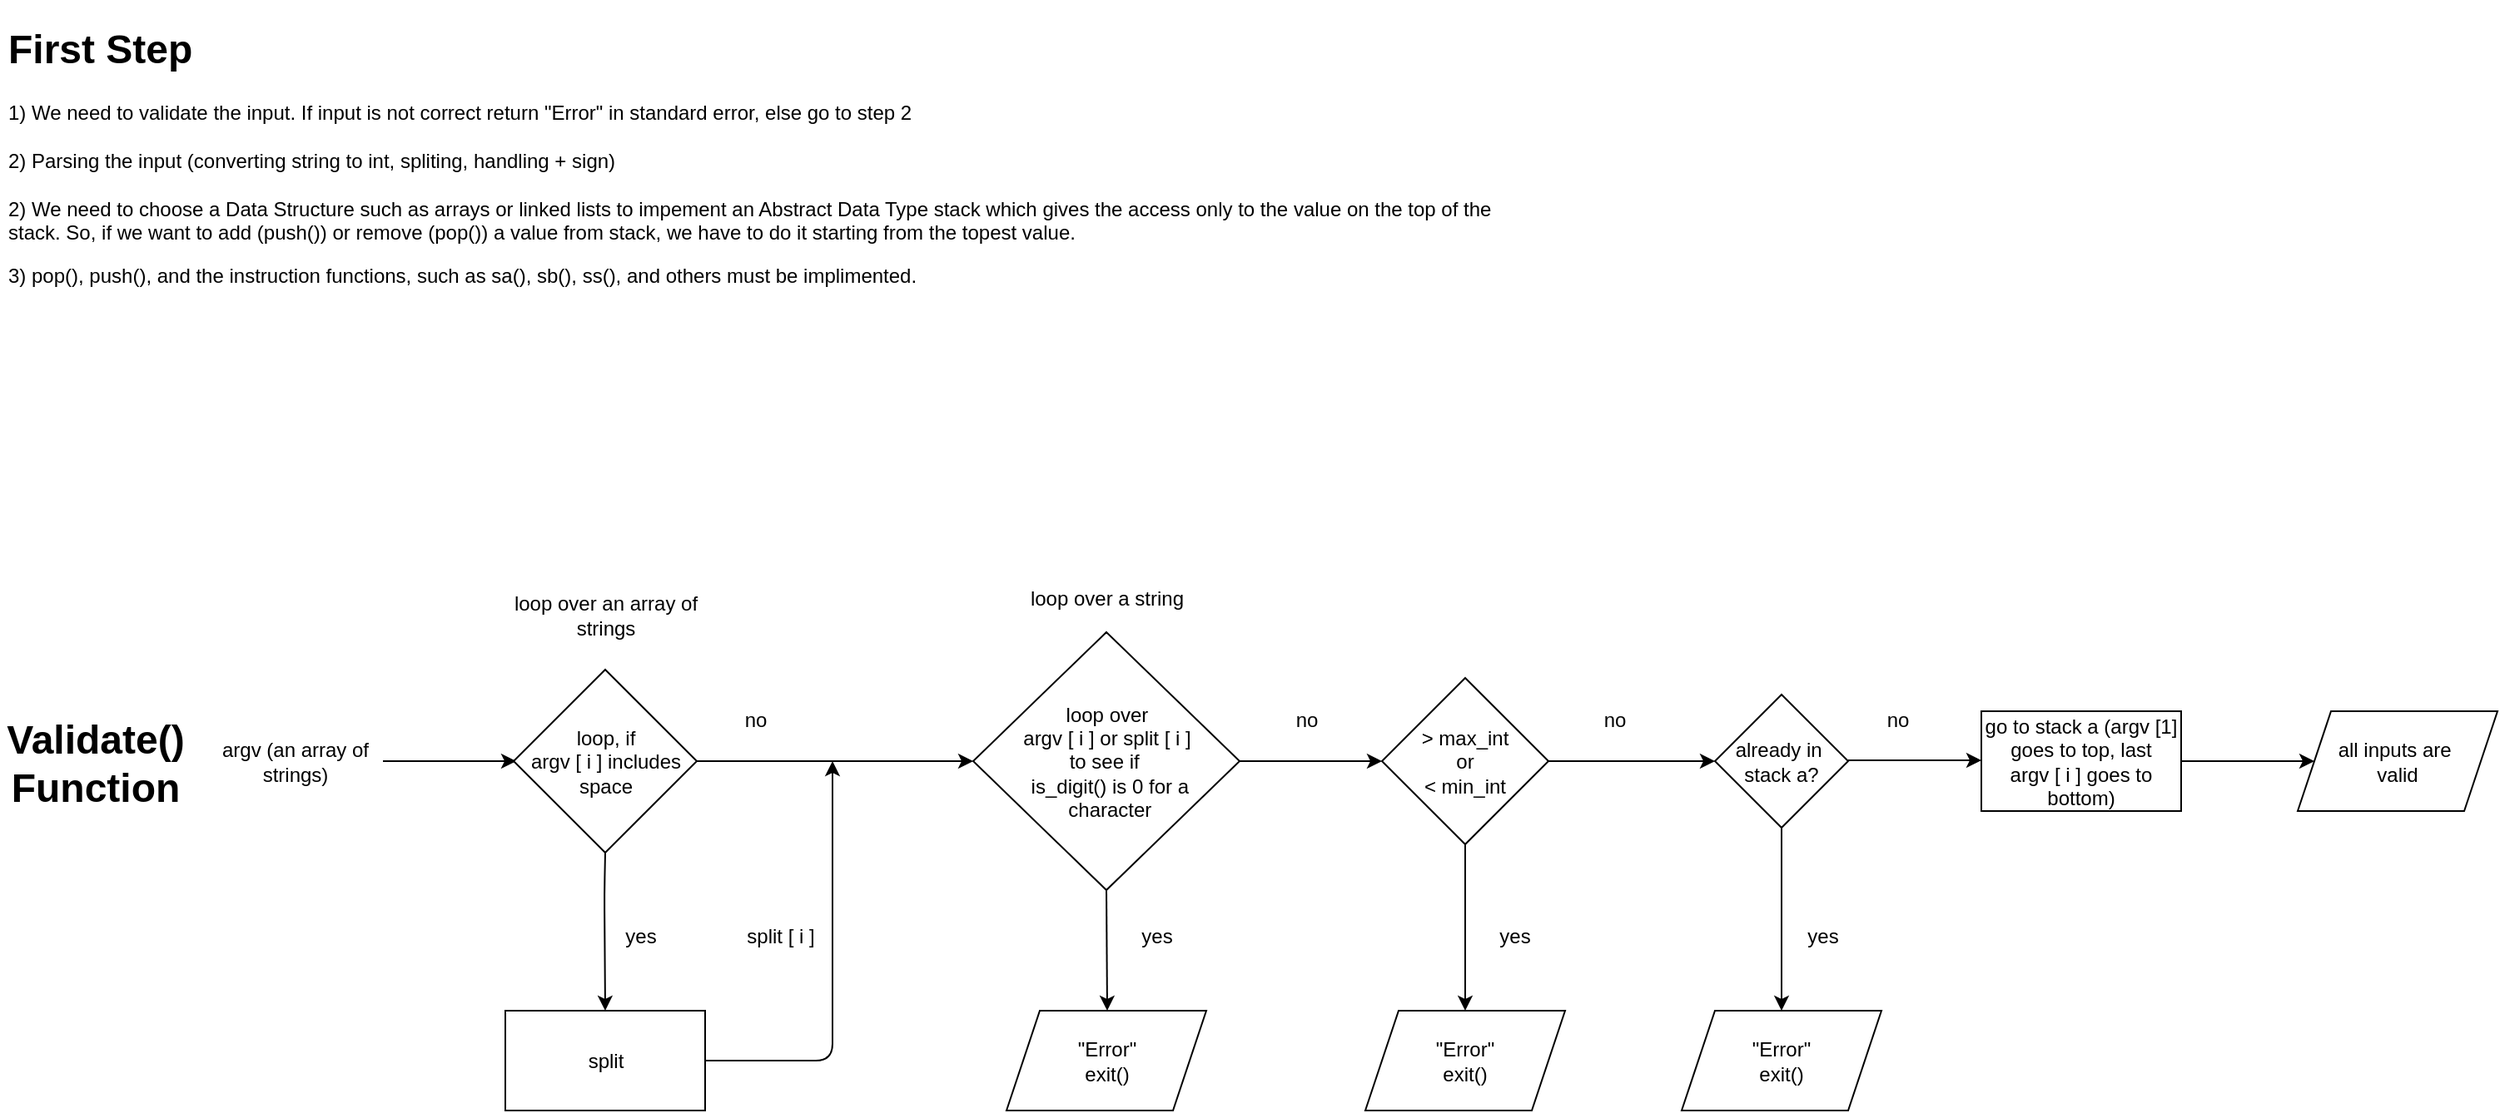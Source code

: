<mxfile>
    <diagram id="0kl2FxtpxsIVNDlHt7WS" name="Page-1">
        <mxGraphModel dx="1740" dy="827" grid="1" gridSize="10" guides="1" tooltips="1" connect="1" arrows="1" fold="1" page="1" pageScale="1" pageWidth="3300" pageHeight="4681" math="0" shadow="0">
            <root>
                <mxCell id="0"/>
                <mxCell id="1" parent="0"/>
                <mxCell id="45" value="&lt;h1&gt;&lt;br&gt;&lt;/h1&gt;" style="text;html=1;strokeColor=none;fillColor=none;spacing=5;spacingTop=-20;whiteSpace=wrap;overflow=hidden;rounded=0;" parent="1" vertex="1">
                    <mxGeometry x="50" y="40" width="190" height="120" as="geometry"/>
                </mxCell>
                <mxCell id="46" value="&lt;h1&gt;First Step&lt;/h1&gt;&lt;div&gt;1) We need to validate the input. If input is not correct return &quot;Error&quot; in standard error, else go to step 2&lt;/div&gt;&lt;div&gt;&lt;br&gt;&lt;/div&gt;&lt;div&gt;2) Parsing the input (converting string to int, spliting, handling + sign)&lt;/div&gt;&lt;div&gt;&lt;br&gt;&lt;/div&gt;&lt;div&gt;2) We need to choose a Data Structure such as arrays or linked lists to impement an Abstract Data Type stack which gives the access only to the value on the top of the stack. So, if we want to add (push()) or remove (pop()) a value from stack, we have to do it starting from the topest value.&amp;nbsp;&lt;/div&gt;&lt;p&gt;3) pop(), push(), and the instruction functions, such as sa(), sb(), ss(), and others must be implimented.&lt;/p&gt;" style="text;html=1;strokeColor=none;fillColor=none;spacing=5;spacingTop=-20;whiteSpace=wrap;overflow=hidden;rounded=0;" parent="1" vertex="1">
                    <mxGeometry x="30" y="30" width="930" height="280" as="geometry"/>
                </mxCell>
                <mxCell id="64" value="argv (an array of strings)" style="text;html=1;strokeColor=none;fillColor=none;align=center;verticalAlign=middle;whiteSpace=wrap;rounded=0;" parent="1" vertex="1">
                    <mxGeometry x="160" y="456.25" width="95" height="42.5" as="geometry"/>
                </mxCell>
                <mxCell id="66" value="" style="endArrow=classic;html=1;" parent="1" edge="1">
                    <mxGeometry width="50" height="50" relative="1" as="geometry">
                        <mxPoint x="260" y="477.5" as="sourcePoint"/>
                        <mxPoint x="340" y="477.5" as="targetPoint"/>
                    </mxGeometry>
                </mxCell>
                <mxCell id="67" value="loop, if &lt;br&gt;argv [ i ] includes space" style="rhombus;whiteSpace=wrap;html=1;" parent="1" vertex="1">
                    <mxGeometry x="338.5" y="422.5" width="110" height="110" as="geometry"/>
                </mxCell>
                <mxCell id="68" value="" style="endArrow=classic;html=1;entryX=0;entryY=0.5;entryDx=0;entryDy=0;exitX=1;exitY=0.5;exitDx=0;exitDy=0;" parent="1" source="67" target="77" edge="1">
                    <mxGeometry width="50" height="50" relative="1" as="geometry">
                        <mxPoint x="450" y="477.5" as="sourcePoint"/>
                        <mxPoint x="520" y="477.5" as="targetPoint"/>
                    </mxGeometry>
                </mxCell>
                <mxCell id="69" value="" style="endArrow=classic;html=1;exitX=0.5;exitY=1;exitDx=0;exitDy=0;entryX=0.5;entryY=0;entryDx=0;entryDy=0;" parent="1" source="67" target="71" edge="1">
                    <mxGeometry width="50" height="50" relative="1" as="geometry">
                        <mxPoint x="393" y="537.5" as="sourcePoint"/>
                        <mxPoint x="393" y="607.5" as="targetPoint"/>
                        <Array as="points">
                            <mxPoint x="393" y="557.5"/>
                        </Array>
                    </mxGeometry>
                </mxCell>
                <mxCell id="70" value="yes" style="text;html=1;strokeColor=none;fillColor=none;align=center;verticalAlign=middle;whiteSpace=wrap;rounded=0;" parent="1" vertex="1">
                    <mxGeometry x="385" y="567.5" width="60" height="30" as="geometry"/>
                </mxCell>
                <mxCell id="104" style="edgeStyle=none;html=1;" parent="1" source="71" edge="1">
                    <mxGeometry relative="1" as="geometry">
                        <mxPoint x="530" y="477.5" as="targetPoint"/>
                        <Array as="points">
                            <mxPoint x="530" y="657.5"/>
                        </Array>
                    </mxGeometry>
                </mxCell>
                <mxCell id="71" value="split" style="rounded=0;whiteSpace=wrap;html=1;" parent="1" vertex="1">
                    <mxGeometry x="333.5" y="627.5" width="120" height="60" as="geometry"/>
                </mxCell>
                <mxCell id="72" value="no" style="text;html=1;strokeColor=none;fillColor=none;align=center;verticalAlign=middle;whiteSpace=wrap;rounded=0;" parent="1" vertex="1">
                    <mxGeometry x="453.5" y="437.5" width="60" height="30" as="geometry"/>
                </mxCell>
                <mxCell id="124" style="edgeStyle=none;html=1;exitX=0.5;exitY=1;exitDx=0;exitDy=0;" parent="1" source="77" edge="1">
                    <mxGeometry relative="1" as="geometry">
                        <mxPoint x="695" y="627.5" as="targetPoint"/>
                    </mxGeometry>
                </mxCell>
                <mxCell id="77" value="loop over &lt;br&gt;argv [ i ] or split [ i ] &lt;br&gt;to see if&amp;nbsp;&lt;br&gt;&amp;nbsp;is_digit() is 0 for a&lt;br&gt;&amp;nbsp;character" style="rhombus;whiteSpace=wrap;html=1;" parent="1" vertex="1">
                    <mxGeometry x="614.5" y="400" width="160" height="155" as="geometry"/>
                </mxCell>
                <mxCell id="78" value="" style="endArrow=classic;html=1;exitX=1;exitY=0.5;exitDx=0;exitDy=0;" parent="1" source="77" edge="1">
                    <mxGeometry width="50" height="50" relative="1" as="geometry">
                        <mxPoint x="700" y="477.5" as="sourcePoint"/>
                        <mxPoint x="860" y="477.5" as="targetPoint"/>
                    </mxGeometry>
                </mxCell>
                <mxCell id="84" value="&lt;h1&gt;Validate() Function&lt;/h1&gt;" style="text;html=1;strokeColor=none;fillColor=none;spacing=5;spacingTop=-20;whiteSpace=wrap;overflow=hidden;rounded=0;align=center;" parent="1" vertex="1">
                    <mxGeometry x="30" y="445" width="115" height="70" as="geometry"/>
                </mxCell>
                <mxCell id="136" style="edgeStyle=none;html=1;exitX=1;exitY=0.5;exitDx=0;exitDy=0;entryX=0;entryY=0.5;entryDx=0;entryDy=0;" parent="1" source="102" target="135" edge="1">
                    <mxGeometry relative="1" as="geometry"/>
                </mxCell>
                <mxCell id="102" value="go to stack a (argv [1] goes to top, last &lt;br&gt;argv [ i ] goes to bottom)" style="rounded=0;whiteSpace=wrap;html=1;" parent="1" vertex="1">
                    <mxGeometry x="1220" y="447.5" width="120" height="60" as="geometry"/>
                </mxCell>
                <mxCell id="106" value="split [ i ]" style="text;html=1;strokeColor=none;fillColor=none;align=center;verticalAlign=middle;whiteSpace=wrap;rounded=0;" parent="1" vertex="1">
                    <mxGeometry x="468.5" y="567.5" width="60" height="30" as="geometry"/>
                </mxCell>
                <mxCell id="109" value="" style="edgeStyle=none;html=1;entryX=0.5;entryY=0;entryDx=0;entryDy=0;" parent="1" source="107" target="108" edge="1">
                    <mxGeometry relative="1" as="geometry">
                        <mxPoint x="915.5" y="587.5" as="targetPoint"/>
                    </mxGeometry>
                </mxCell>
                <mxCell id="115" style="edgeStyle=none;html=1;" parent="1" source="107" edge="1">
                    <mxGeometry relative="1" as="geometry">
                        <mxPoint x="1060" y="477.5" as="targetPoint"/>
                    </mxGeometry>
                </mxCell>
                <mxCell id="107" value="&amp;gt; max_int&lt;br&gt;or&lt;br&gt;&amp;lt; min_int" style="rhombus;whiteSpace=wrap;html=1;" parent="1" vertex="1">
                    <mxGeometry x="860" y="427.5" width="100" height="100" as="geometry"/>
                </mxCell>
                <mxCell id="108" value="&quot;Error&quot;&lt;br&gt;exit()" style="shape=parallelogram;perimeter=parallelogramPerimeter;whiteSpace=wrap;html=1;fixedSize=1;" parent="1" vertex="1">
                    <mxGeometry x="850" y="627.5" width="120" height="60" as="geometry"/>
                </mxCell>
                <mxCell id="111" value="yes" style="text;html=1;strokeColor=none;fillColor=none;align=center;verticalAlign=middle;whiteSpace=wrap;rounded=0;" parent="1" vertex="1">
                    <mxGeometry x="910" y="567.5" width="60" height="30" as="geometry"/>
                </mxCell>
                <mxCell id="112" value="no" style="text;html=1;strokeColor=none;fillColor=none;align=center;verticalAlign=middle;whiteSpace=wrap;rounded=0;" parent="1" vertex="1">
                    <mxGeometry x="970" y="437.5" width="60" height="30" as="geometry"/>
                </mxCell>
                <mxCell id="125" value="yes" style="text;html=1;strokeColor=none;fillColor=none;align=center;verticalAlign=middle;whiteSpace=wrap;rounded=0;" parent="1" vertex="1">
                    <mxGeometry x="694.5" y="567.5" width="60" height="30" as="geometry"/>
                </mxCell>
                <mxCell id="126" value="&quot;Error&quot;&lt;br&gt;exit()" style="shape=parallelogram;perimeter=parallelogramPerimeter;whiteSpace=wrap;html=1;fixedSize=1;" parent="1" vertex="1">
                    <mxGeometry x="634.5" y="627.5" width="120" height="60" as="geometry"/>
                </mxCell>
                <mxCell id="127" value="no" style="text;html=1;strokeColor=none;fillColor=none;align=center;verticalAlign=middle;whiteSpace=wrap;rounded=0;" parent="1" vertex="1">
                    <mxGeometry x="785" y="437.5" width="60" height="30" as="geometry"/>
                </mxCell>
                <mxCell id="128" value="" style="endArrow=classic;html=1;" parent="1" edge="1">
                    <mxGeometry width="50" height="50" relative="1" as="geometry">
                        <mxPoint x="1140" y="477" as="sourcePoint"/>
                        <mxPoint x="1220" y="477" as="targetPoint"/>
                    </mxGeometry>
                </mxCell>
                <mxCell id="130" style="edgeStyle=none;html=1;exitX=0.5;exitY=1;exitDx=0;exitDy=0;entryX=0.5;entryY=0;entryDx=0;entryDy=0;" parent="1" source="129" target="132" edge="1">
                    <mxGeometry relative="1" as="geometry">
                        <mxPoint x="1100" y="587.5" as="targetPoint"/>
                    </mxGeometry>
                </mxCell>
                <mxCell id="129" value="already in&amp;nbsp;&lt;br&gt;stack a?" style="rhombus;whiteSpace=wrap;html=1;" parent="1" vertex="1">
                    <mxGeometry x="1060" y="437.5" width="80" height="80" as="geometry"/>
                </mxCell>
                <mxCell id="131" value="yes" style="text;html=1;strokeColor=none;fillColor=none;align=center;verticalAlign=middle;whiteSpace=wrap;rounded=0;" parent="1" vertex="1">
                    <mxGeometry x="1095" y="567.5" width="60" height="30" as="geometry"/>
                </mxCell>
                <mxCell id="132" value="&quot;Error&quot;&lt;br&gt;exit()" style="shape=parallelogram;perimeter=parallelogramPerimeter;whiteSpace=wrap;html=1;fixedSize=1;" parent="1" vertex="1">
                    <mxGeometry x="1040" y="627.5" width="120" height="60" as="geometry"/>
                </mxCell>
                <mxCell id="134" value="no" style="text;html=1;strokeColor=none;fillColor=none;align=center;verticalAlign=middle;whiteSpace=wrap;rounded=0;" parent="1" vertex="1">
                    <mxGeometry x="1140" y="437.5" width="60" height="30" as="geometry"/>
                </mxCell>
                <mxCell id="135" value="all inputs are&amp;nbsp;&lt;br&gt;valid" style="shape=parallelogram;perimeter=parallelogramPerimeter;whiteSpace=wrap;html=1;fixedSize=1;" parent="1" vertex="1">
                    <mxGeometry x="1410" y="447.5" width="120" height="60" as="geometry"/>
                </mxCell>
                <mxCell id="138" value="loop over an array of strings" style="text;html=1;strokeColor=none;fillColor=none;align=center;verticalAlign=middle;whiteSpace=wrap;rounded=0;" parent="1" vertex="1">
                    <mxGeometry x="318.5" y="370" width="150" height="40" as="geometry"/>
                </mxCell>
                <mxCell id="140" value="loop over a string" style="text;html=1;strokeColor=none;fillColor=none;align=center;verticalAlign=middle;whiteSpace=wrap;rounded=0;" parent="1" vertex="1">
                    <mxGeometry x="619.5" y="360" width="150" height="40" as="geometry"/>
                </mxCell>
            </root>
        </mxGraphModel>
    </diagram>
</mxfile>
